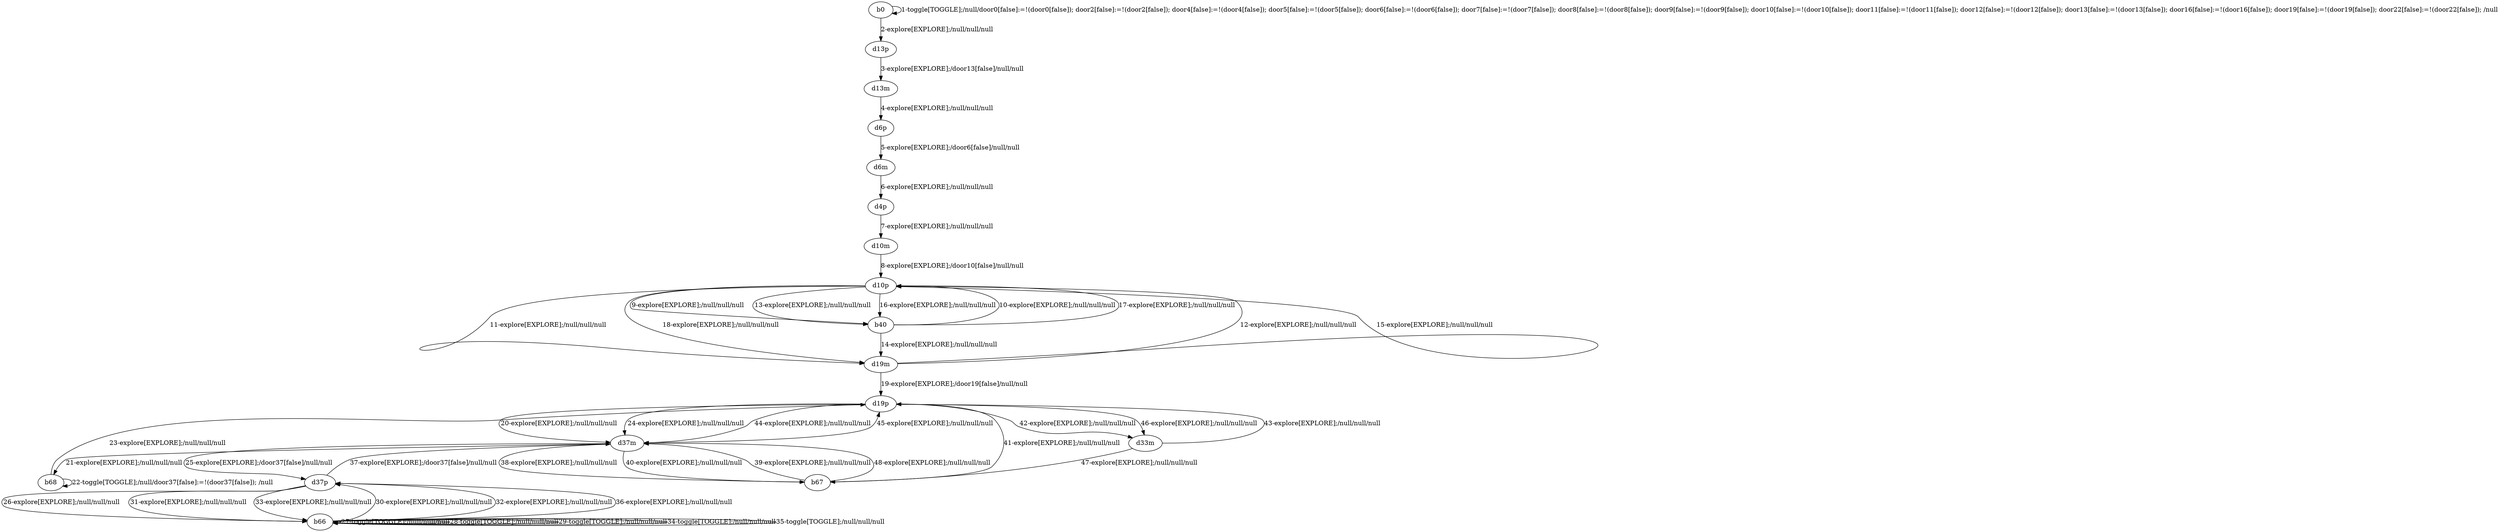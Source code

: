 # Total number of goals covered by this test: 3
# b66 --> b66
# d37p --> b66
# b66 --> d37p

digraph g {
"b0" -> "b0" [label = "1-toggle[TOGGLE];/null/door0[false]:=!(door0[false]); door2[false]:=!(door2[false]); door4[false]:=!(door4[false]); door5[false]:=!(door5[false]); door6[false]:=!(door6[false]); door7[false]:=!(door7[false]); door8[false]:=!(door8[false]); door9[false]:=!(door9[false]); door10[false]:=!(door10[false]); door11[false]:=!(door11[false]); door12[false]:=!(door12[false]); door13[false]:=!(door13[false]); door16[false]:=!(door16[false]); door19[false]:=!(door19[false]); door22[false]:=!(door22[false]); /null"];
"b0" -> "d13p" [label = "2-explore[EXPLORE];/null/null/null"];
"d13p" -> "d13m" [label = "3-explore[EXPLORE];/door13[false]/null/null"];
"d13m" -> "d6p" [label = "4-explore[EXPLORE];/null/null/null"];
"d6p" -> "d6m" [label = "5-explore[EXPLORE];/door6[false]/null/null"];
"d6m" -> "d4p" [label = "6-explore[EXPLORE];/null/null/null"];
"d4p" -> "d10m" [label = "7-explore[EXPLORE];/null/null/null"];
"d10m" -> "d10p" [label = "8-explore[EXPLORE];/door10[false]/null/null"];
"d10p" -> "b40" [label = "9-explore[EXPLORE];/null/null/null"];
"b40" -> "d10p" [label = "10-explore[EXPLORE];/null/null/null"];
"d10p" -> "d19m" [label = "11-explore[EXPLORE];/null/null/null"];
"d19m" -> "d10p" [label = "12-explore[EXPLORE];/null/null/null"];
"d10p" -> "b40" [label = "13-explore[EXPLORE];/null/null/null"];
"b40" -> "d19m" [label = "14-explore[EXPLORE];/null/null/null"];
"d19m" -> "d10p" [label = "15-explore[EXPLORE];/null/null/null"];
"d10p" -> "b40" [label = "16-explore[EXPLORE];/null/null/null"];
"b40" -> "d10p" [label = "17-explore[EXPLORE];/null/null/null"];
"d10p" -> "d19m" [label = "18-explore[EXPLORE];/null/null/null"];
"d19m" -> "d19p" [label = "19-explore[EXPLORE];/door19[false]/null/null"];
"d19p" -> "d37m" [label = "20-explore[EXPLORE];/null/null/null"];
"d37m" -> "b68" [label = "21-explore[EXPLORE];/null/null/null"];
"b68" -> "b68" [label = "22-toggle[TOGGLE];/null/door37[false]:=!(door37[false]); /null"];
"b68" -> "d19p" [label = "23-explore[EXPLORE];/null/null/null"];
"d19p" -> "d37m" [label = "24-explore[EXPLORE];/null/null/null"];
"d37m" -> "d37p" [label = "25-explore[EXPLORE];/door37[false]/null/null"];
"d37p" -> "b66" [label = "26-explore[EXPLORE];/null/null/null"];
"b66" -> "b66" [label = "27-toggle[TOGGLE];/null/null/null"];
"b66" -> "b66" [label = "28-toggle[TOGGLE];/null/null/null"];
"b66" -> "b66" [label = "29-toggle[TOGGLE];/null/null/null"];
"b66" -> "d37p" [label = "30-explore[EXPLORE];/null/null/null"];
"d37p" -> "b66" [label = "31-explore[EXPLORE];/null/null/null"];
"b66" -> "d37p" [label = "32-explore[EXPLORE];/null/null/null"];
"d37p" -> "b66" [label = "33-explore[EXPLORE];/null/null/null"];
"b66" -> "b66" [label = "34-toggle[TOGGLE];/null/null/null"];
"b66" -> "b66" [label = "35-toggle[TOGGLE];/null/null/null"];
"b66" -> "d37p" [label = "36-explore[EXPLORE];/null/null/null"];
"d37p" -> "d37m" [label = "37-explore[EXPLORE];/door37[false]/null/null"];
"d37m" -> "b67" [label = "38-explore[EXPLORE];/null/null/null"];
"b67" -> "d37m" [label = "39-explore[EXPLORE];/null/null/null"];
"d37m" -> "b67" [label = "40-explore[EXPLORE];/null/null/null"];
"b67" -> "d19p" [label = "41-explore[EXPLORE];/null/null/null"];
"d19p" -> "d33m" [label = "42-explore[EXPLORE];/null/null/null"];
"d33m" -> "d19p" [label = "43-explore[EXPLORE];/null/null/null"];
"d19p" -> "d37m" [label = "44-explore[EXPLORE];/null/null/null"];
"d37m" -> "d19p" [label = "45-explore[EXPLORE];/null/null/null"];
"d19p" -> "d33m" [label = "46-explore[EXPLORE];/null/null/null"];
"d33m" -> "b67" [label = "47-explore[EXPLORE];/null/null/null"];
"b67" -> "d37m" [label = "48-explore[EXPLORE];/null/null/null"];
}